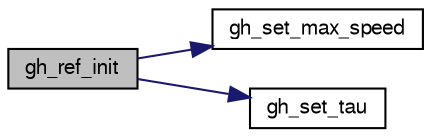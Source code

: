 digraph "gh_ref_init"
{
  edge [fontname="FreeSans",fontsize="10",labelfontname="FreeSans",labelfontsize="10"];
  node [fontname="FreeSans",fontsize="10",shape=record];
  rankdir="LR";
  Node1 [label="gh_ref_init",height=0.2,width=0.4,color="black", fillcolor="grey75", style="filled", fontcolor="black"];
  Node1 -> Node2 [color="midnightblue",fontsize="10",style="solid",fontname="FreeSans"];
  Node2 [label="gh_set_max_speed",height=0.2,width=0.4,color="black", fillcolor="white", style="filled",URL="$guidance__h__ref_8c.html#ad3454b142df1ca67626c65cc2431bae2",tooltip="Set a new maximum speed for waypoint navigation. "];
  Node1 -> Node3 [color="midnightblue",fontsize="10",style="solid",fontname="FreeSans"];
  Node3 [label="gh_set_tau",height=0.2,width=0.4,color="black", fillcolor="white", style="filled",URL="$guidance__h__ref_8c.html#a90318751b9bb56e087a74ed0c7c54b5b"];
}
